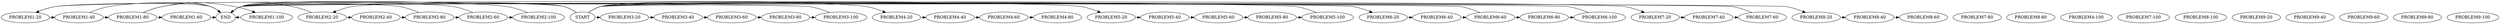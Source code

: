 // DBA1617P2GG
digraph {
	"PROBLEM1-20" [label="PROBLEM1-20"]
	"PROBLEM1-40" [label="PROBLEM1-40"]
	"PROBLEM1-60" [label="PROBLEM1-60"]
	"PROBLEM1-80" [label="PROBLEM1-80"]
	"PROBLEM1-100" [label="PROBLEM1-100"]
	"PROBLEM3-20" [label="PROBLEM3-20"]
	"PROBLEM3-40" [label="PROBLEM3-40"]
	"PROBLEM2-20" [label="PROBLEM2-20"]
	"PROBLEM2-40" [label="PROBLEM2-40"]
	"PROBLEM2-80" [label="PROBLEM2-80"]
	"PROBLEM2-60" [label="PROBLEM2-60"]
	"PROBLEM3-60" [label="PROBLEM3-60"]
	"PROBLEM3-80" [label="PROBLEM3-80"]
	"PROBLEM4-20" [label="PROBLEM4-20"]
	"PROBLEM4-40" [label="PROBLEM4-40"]
	"PROBLEM4-60" [label="PROBLEM4-60"]
	"PROBLEM4-80" [label="PROBLEM4-80"]
	"PROBLEM5-20" [label="PROBLEM5-20"]
	"PROBLEM5-40" [label="PROBLEM5-40"]
	"PROBLEM5-60" [label="PROBLEM5-60"]
	"PROBLEM5-80" [label="PROBLEM5-80"]
	"PROBLEM6-20" [label="PROBLEM6-20"]
	"PROBLEM6-40" [label="PROBLEM6-40"]
	"PROBLEM6-60" [label="PROBLEM6-60"]
	"PROBLEM6-80" [label="PROBLEM6-80"]
	"PROBLEM7-20" [label="PROBLEM7-20"]
	"PROBLEM7-40" [label="PROBLEM7-40"]
	"PROBLEM7-60" [label="PROBLEM7-60"]
	"PROBLEM7-80" [label="PROBLEM7-80"]
	"PROBLEM8-20" [label="PROBLEM8-20"]
	"PROBLEM8-40" [label="PROBLEM8-40"]
	"PROBLEM8-60" [label="PROBLEM8-60"]
	"PROBLEM8-80" [label="PROBLEM8-80"]
	"PROBLEM2-100" [label="PROBLEM2-100"]
	"PROBLEM3-100" [label="PROBLEM3-100"]
	"PROBLEM4-100" [label="PROBLEM4-100"]
	"PROBLEM5-100" [label="PROBLEM5-100"]
	"PROBLEM6-100" [label="PROBLEM6-100"]
	"PROBLEM7-100" [label="PROBLEM7-100"]
	"PROBLEM8-100" [label="PROBLEM8-100"]
	"PROBLEM9-20" [label="PROBLEM9-20"]
	"PROBLEM9-40" [label="PROBLEM9-40"]
	"PROBLEM9-60" [label="PROBLEM9-60"]
	"PROBLEM9-80" [label="PROBLEM9-80"]
	"PROBLEM9-100" [label="PROBLEM9-100"]
	START [label=START]
	END [label=END]
	"PROBLEM1-20" -> "PROBLEM1-40" [constraint=false]
	"PROBLEM1-20" -> END [constraint=false]
	"PROBLEM1-40" -> "PROBLEM1-80" [constraint=false]
	"PROBLEM1-40" -> END [constraint=false]
	"PROBLEM1-60" -> END [constraint=false]
	"PROBLEM1-80" -> "PROBLEM1-60" [constraint=false]
	"PROBLEM1-80" -> "PROBLEM1-100" [constraint=false]
	"PROBLEM1-80" -> END [constraint=false]
	"PROBLEM1-100" -> END [constraint=false]
	"PROBLEM3-20" -> "PROBLEM3-40" [constraint=false]
	"PROBLEM3-40" -> "PROBLEM3-60" [constraint=false]
	"PROBLEM2-20" -> "PROBLEM2-40" [constraint=false]
	"PROBLEM2-20" -> END [constraint=false]
	"PROBLEM2-40" -> "PROBLEM2-80" [constraint=false]
	"PROBLEM2-80" -> "PROBLEM2-60" [constraint=false]
	"PROBLEM2-80" -> END [constraint=false]
	"PROBLEM2-60" -> "PROBLEM2-100" [constraint=false]
	"PROBLEM2-60" -> END [constraint=false]
	"PROBLEM3-60" -> "PROBLEM3-80" [constraint=false]
	"PROBLEM3-80" -> "PROBLEM3-100" [constraint=false]
	"PROBLEM4-20" -> "PROBLEM4-40" [constraint=false]
	"PROBLEM4-40" -> "PROBLEM4-60" [constraint=false]
	"PROBLEM4-60" -> "PROBLEM4-80" [constraint=false]
	"PROBLEM5-20" -> "PROBLEM5-40" [constraint=false]
	"PROBLEM5-40" -> "PROBLEM5-60" [constraint=false]
	"PROBLEM5-60" -> "PROBLEM5-80" [constraint=false]
	"PROBLEM5-80" -> "PROBLEM5-100" [constraint=false]
	"PROBLEM6-20" -> "PROBLEM6-40" [constraint=false]
	"PROBLEM6-40" -> "PROBLEM6-60" [constraint=false]
	"PROBLEM6-60" -> "PROBLEM6-80" [constraint=false]
	"PROBLEM6-60" -> END [constraint=false]
	"PROBLEM6-80" -> "PROBLEM6-100" [constraint=false]
	"PROBLEM7-20" -> "PROBLEM7-40" [constraint=false]
	"PROBLEM7-40" -> "PROBLEM7-60" [constraint=false]
	"PROBLEM7-60" -> END [constraint=false]
	"PROBLEM8-20" -> "PROBLEM8-40" [constraint=false]
	"PROBLEM8-40" -> "PROBLEM8-60" [constraint=false]
	"PROBLEM2-100" -> END [constraint=false]
	"PROBLEM3-100" -> END [constraint=false]
	"PROBLEM5-100" -> END [constraint=false]
	"PROBLEM6-100" -> END [constraint=false]
	START -> "PROBLEM1-20" [constraint=false]
	START -> "PROBLEM3-20" [constraint=false]
	START -> "PROBLEM2-20" [constraint=false]
	START -> "PROBLEM4-20" [constraint=false]
	START -> "PROBLEM5-20" [constraint=false]
	START -> "PROBLEM6-20" [constraint=false]
	START -> "PROBLEM7-20" [constraint=false]
	START -> "PROBLEM8-20" [constraint=false]
}
